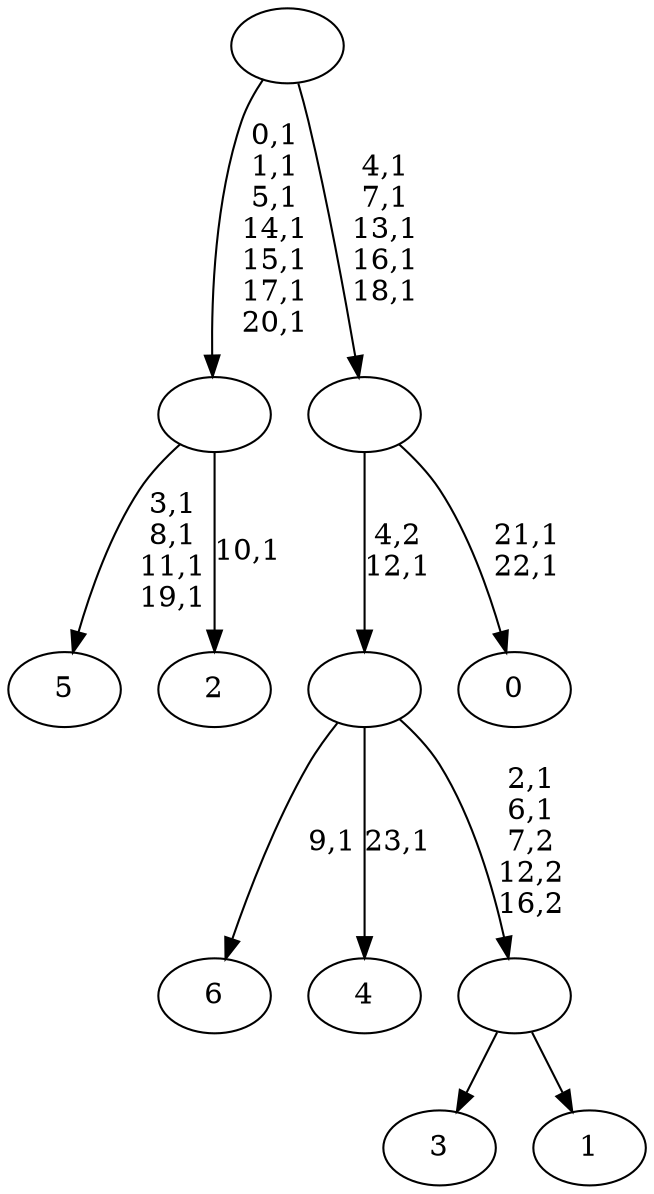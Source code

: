 digraph T {
	31 [label="6"]
	29 [label="5"]
	24 [label="4"]
	22 [label="3"]
	21 [label="2"]
	19 [label=""]
	12 [label="1"]
	11 [label=""]
	9 [label=""]
	8 [label="0"]
	5 [label=""]
	0 [label=""]
	19 -> 21 [label="10,1"]
	19 -> 29 [label="3,1\n8,1\n11,1\n19,1"]
	11 -> 22 [label=""]
	11 -> 12 [label=""]
	9 -> 11 [label="2,1\n6,1\n7,2\n12,2\n16,2"]
	9 -> 24 [label="23,1"]
	9 -> 31 [label="9,1"]
	5 -> 8 [label="21,1\n22,1"]
	5 -> 9 [label="4,2\n12,1"]
	0 -> 5 [label="4,1\n7,1\n13,1\n16,1\n18,1"]
	0 -> 19 [label="0,1\n1,1\n5,1\n14,1\n15,1\n17,1\n20,1"]
}
